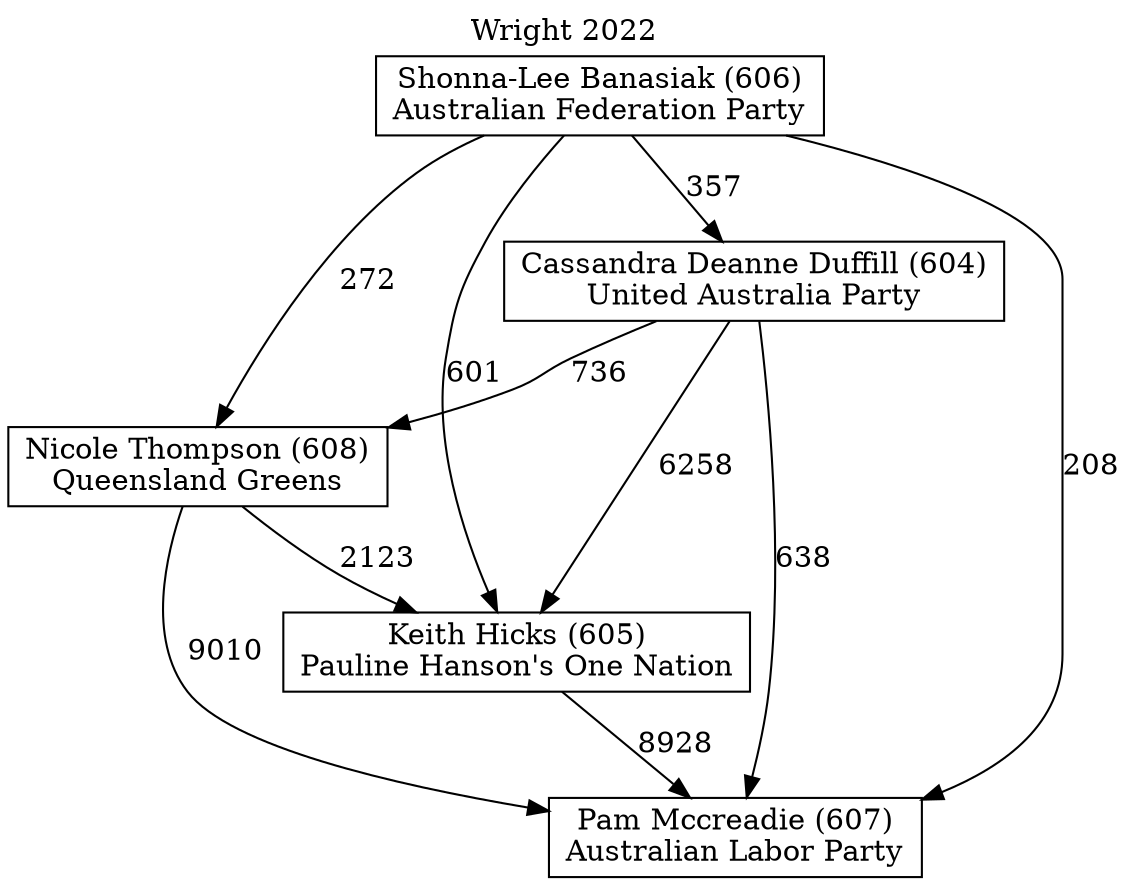 // House preference flow
digraph "Pam Mccreadie (607)_Wright_2022" {
	graph [label="Wright 2022" labelloc=t mclimit=10]
	node [shape=box]
	"Cassandra Deanne Duffill (604)" [label="Cassandra Deanne Duffill (604)
United Australia Party"]
	"Pam Mccreadie (607)" [label="Pam Mccreadie (607)
Australian Labor Party"]
	"Nicole Thompson (608)" [label="Nicole Thompson (608)
Queensland Greens"]
	"Shonna-Lee Banasiak (606)" [label="Shonna-Lee Banasiak (606)
Australian Federation Party"]
	"Keith Hicks (605)" [label="Keith Hicks (605)
Pauline Hanson's One Nation"]
	"Shonna-Lee Banasiak (606)" -> "Nicole Thompson (608)" [label=272]
	"Shonna-Lee Banasiak (606)" -> "Keith Hicks (605)" [label=601]
	"Cassandra Deanne Duffill (604)" -> "Nicole Thompson (608)" [label=736]
	"Shonna-Lee Banasiak (606)" -> "Cassandra Deanne Duffill (604)" [label=357]
	"Nicole Thompson (608)" -> "Keith Hicks (605)" [label=2123]
	"Keith Hicks (605)" -> "Pam Mccreadie (607)" [label=8928]
	"Cassandra Deanne Duffill (604)" -> "Keith Hicks (605)" [label=6258]
	"Nicole Thompson (608)" -> "Pam Mccreadie (607)" [label=9010]
	"Shonna-Lee Banasiak (606)" -> "Pam Mccreadie (607)" [label=208]
	"Cassandra Deanne Duffill (604)" -> "Pam Mccreadie (607)" [label=638]
}
